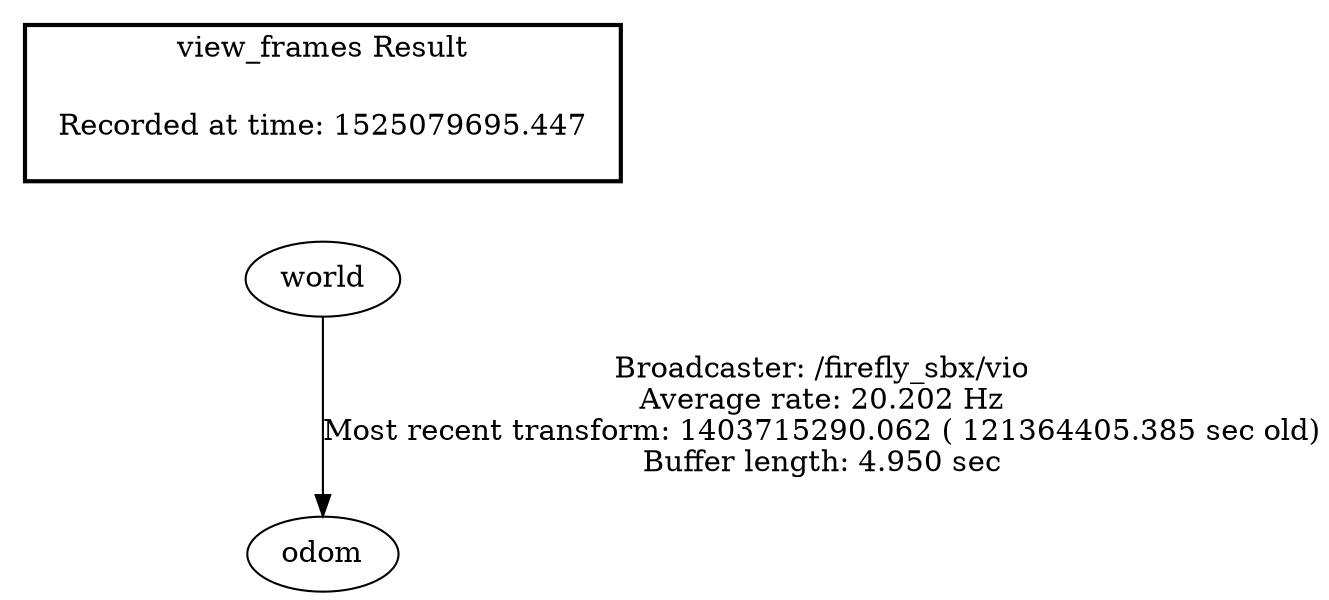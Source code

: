 digraph G {
"world" -> "odom"[label="Broadcaster: /firefly_sbx/vio\nAverage rate: 20.202 Hz\nMost recent transform: 1403715290.062 ( 121364405.385 sec old)\nBuffer length: 4.950 sec\n"];
edge [style=invis];
 subgraph cluster_legend { style=bold; color=black; label ="view_frames Result";
"Recorded at time: 1525079695.447"[ shape=plaintext ] ;
 }->"world";
}